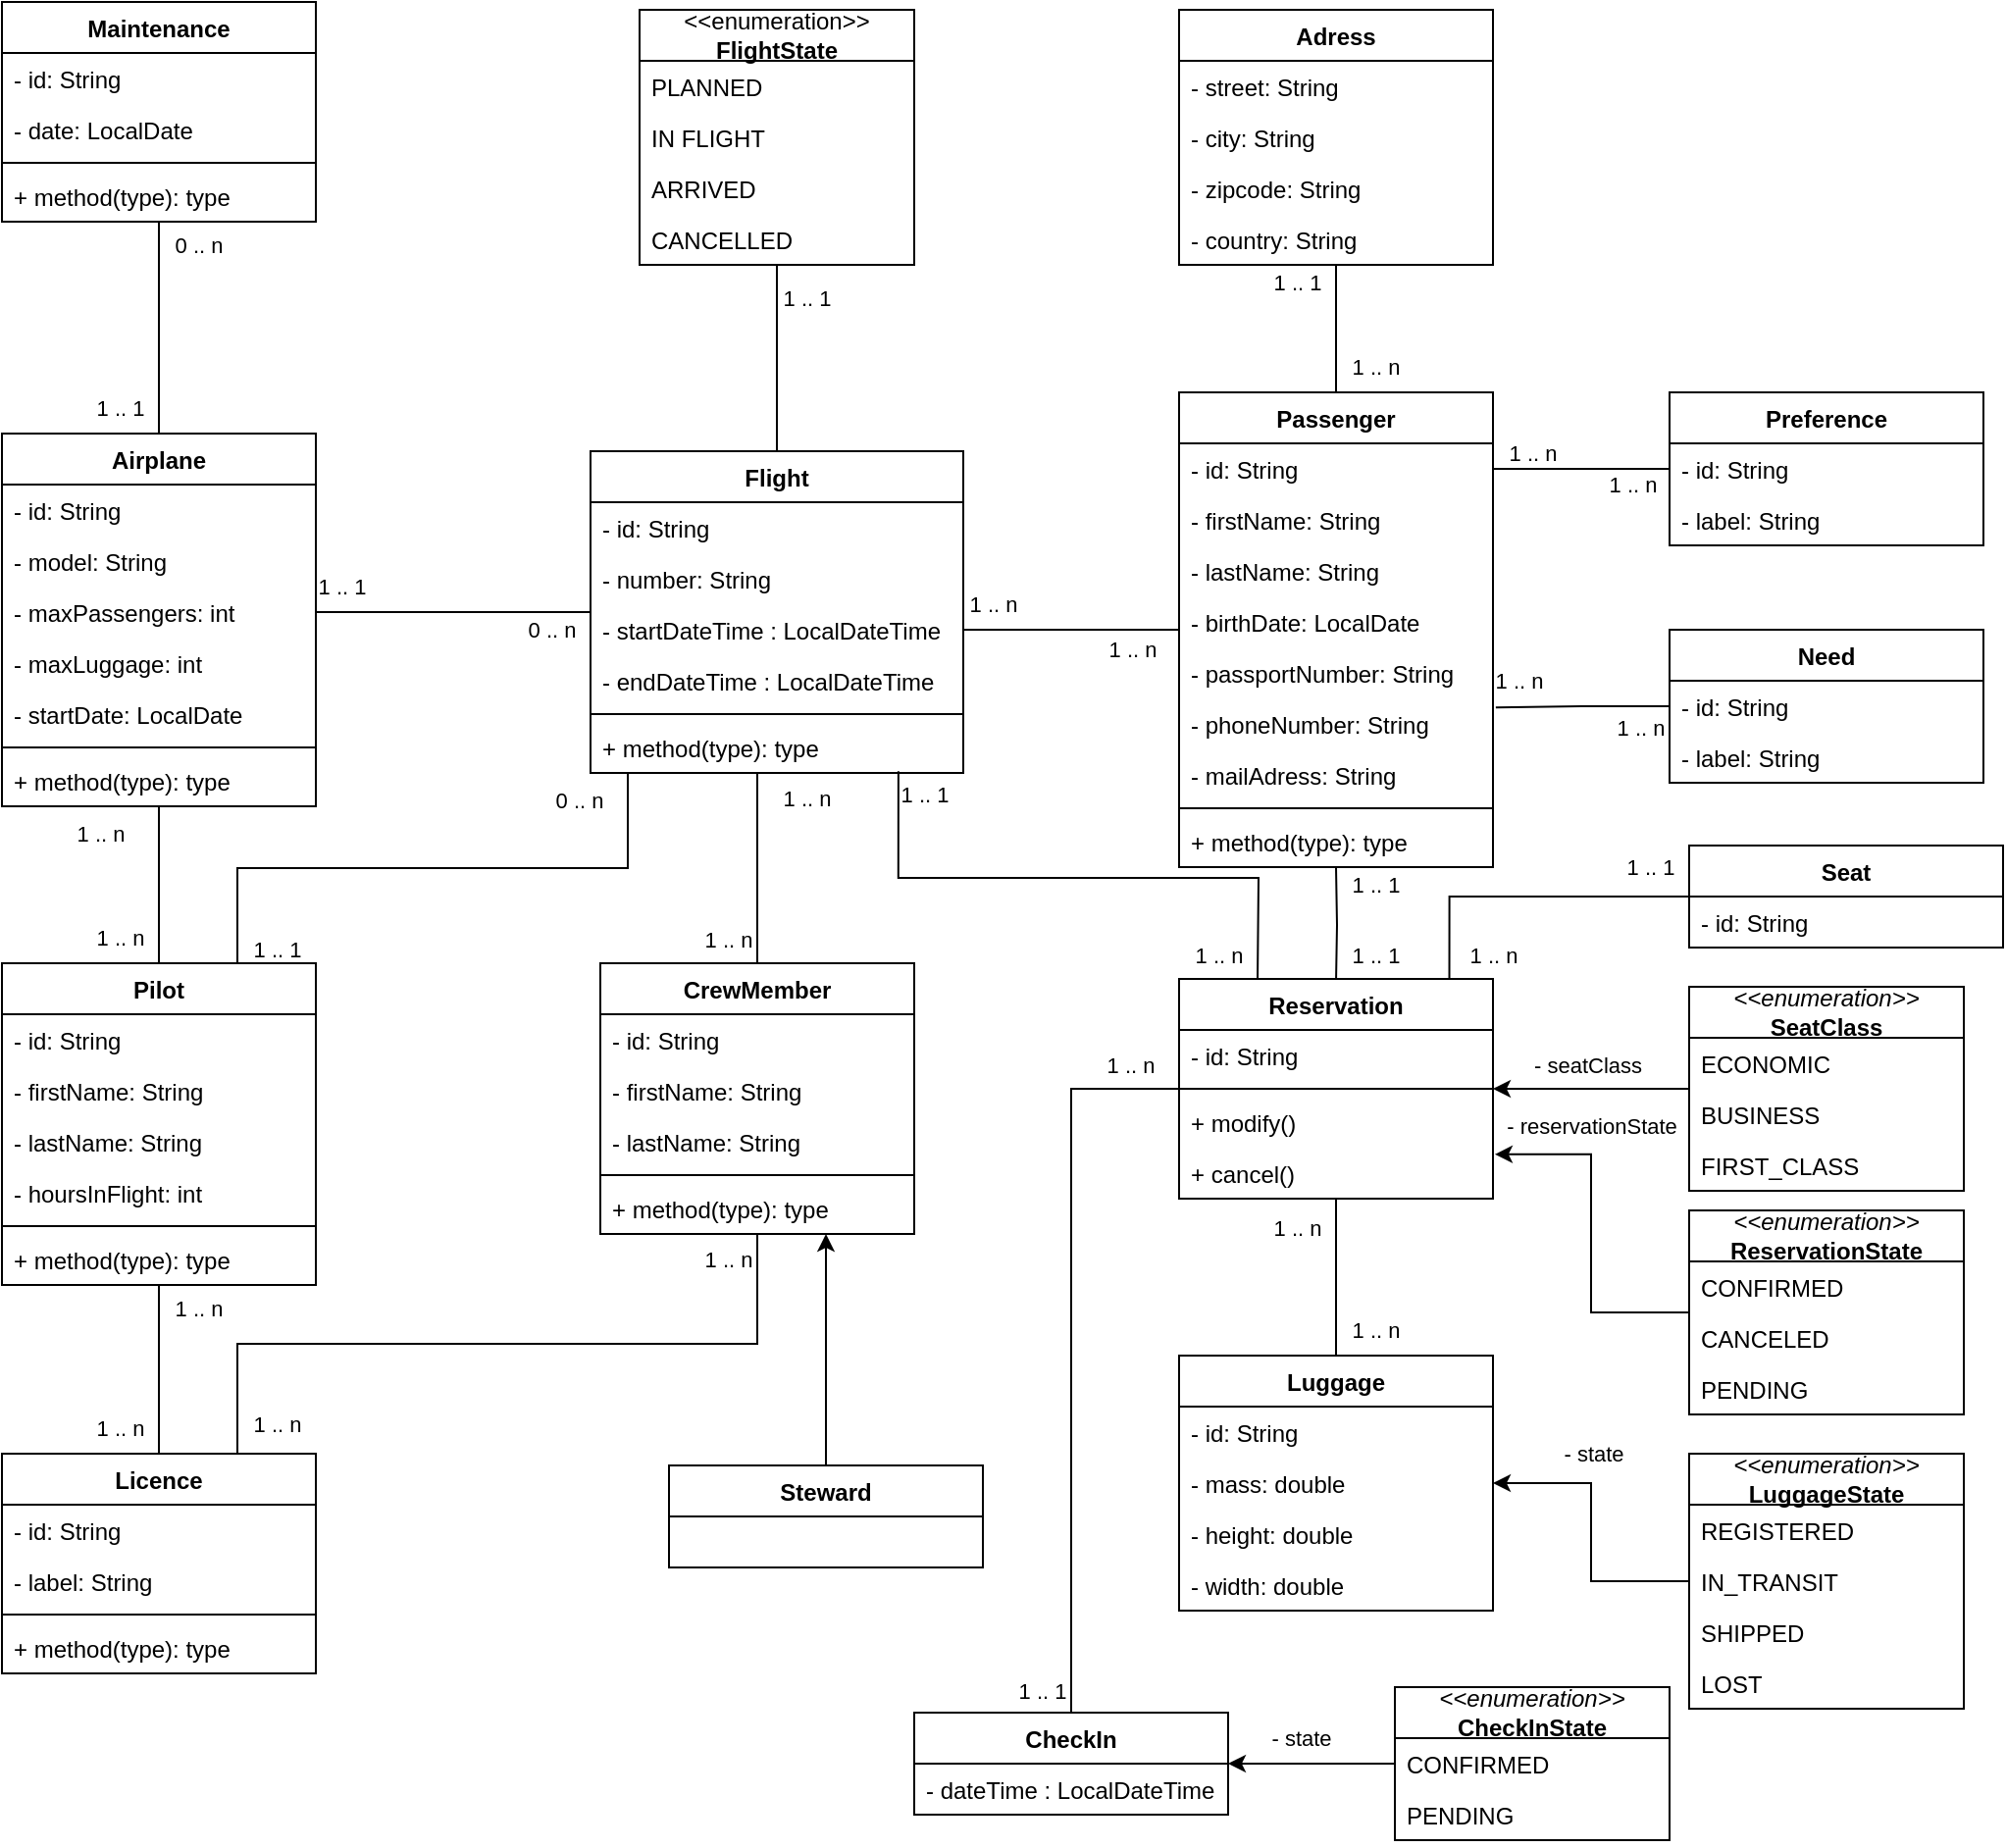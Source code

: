 <mxfile version="24.5.5" type="device">
  <diagram id="C5RBs43oDa-KdzZeNtuy" name="Page-1">
    <mxGraphModel dx="573" dy="611" grid="1" gridSize="10" guides="1" tooltips="1" connect="1" arrows="1" fold="1" page="1" pageScale="1" pageWidth="827" pageHeight="1169" background="#ffffff" math="0" shadow="0">
      <root>
        <mxCell id="WIyWlLk6GJQsqaUBKTNV-0" />
        <mxCell id="WIyWlLk6GJQsqaUBKTNV-1" parent="WIyWlLk6GJQsqaUBKTNV-0" />
        <mxCell id="3jjmwm-hUE1OfYCR15Z_-26" style="edgeStyle=orthogonalEdgeStyle;rounded=0;orthogonalLoop=1;jettySize=auto;html=1;exitX=0.5;exitY=0;exitDx=0;exitDy=0;endArrow=none;endFill=0;" edge="1" parent="WIyWlLk6GJQsqaUBKTNV-1" source="3jjmwm-hUE1OfYCR15Z_-4" target="3jjmwm-hUE1OfYCR15Z_-20">
          <mxGeometry relative="1" as="geometry" />
        </mxCell>
        <mxCell id="3jjmwm-hUE1OfYCR15Z_-27" value="0 .. n" style="edgeLabel;html=1;align=center;verticalAlign=middle;resizable=0;points=[];" vertex="1" connectable="0" parent="3jjmwm-hUE1OfYCR15Z_-26">
          <mxGeometry x="0.784" y="-2" relative="1" as="geometry">
            <mxPoint x="18" as="offset" />
          </mxGeometry>
        </mxCell>
        <mxCell id="3jjmwm-hUE1OfYCR15Z_-28" value="1 .. 1" style="edgeLabel;html=1;align=center;verticalAlign=middle;resizable=0;points=[];" vertex="1" connectable="0" parent="3jjmwm-hUE1OfYCR15Z_-26">
          <mxGeometry x="-0.761" y="1" relative="1" as="geometry">
            <mxPoint x="-19" as="offset" />
          </mxGeometry>
        </mxCell>
        <mxCell id="3jjmwm-hUE1OfYCR15Z_-4" value="Airplane" style="swimlane;fontStyle=1;align=center;verticalAlign=top;childLayout=stackLayout;horizontal=1;startSize=26;horizontalStack=0;resizeParent=1;resizeParentMax=0;resizeLast=0;collapsible=1;marginBottom=0;whiteSpace=wrap;html=1;" vertex="1" parent="WIyWlLk6GJQsqaUBKTNV-1">
          <mxGeometry x="20" y="250" width="160" height="190" as="geometry" />
        </mxCell>
        <mxCell id="3jjmwm-hUE1OfYCR15Z_-5" value="&lt;div&gt;- id: String&lt;/div&gt;" style="text;strokeColor=none;fillColor=none;align=left;verticalAlign=top;spacingLeft=4;spacingRight=4;overflow=hidden;rotatable=0;points=[[0,0.5],[1,0.5]];portConstraint=eastwest;whiteSpace=wrap;html=1;" vertex="1" parent="3jjmwm-hUE1OfYCR15Z_-4">
          <mxGeometry y="26" width="160" height="26" as="geometry" />
        </mxCell>
        <mxCell id="3jjmwm-hUE1OfYCR15Z_-8" value="- model: String" style="text;strokeColor=none;fillColor=none;align=left;verticalAlign=top;spacingLeft=4;spacingRight=4;overflow=hidden;rotatable=0;points=[[0,0.5],[1,0.5]];portConstraint=eastwest;whiteSpace=wrap;html=1;" vertex="1" parent="3jjmwm-hUE1OfYCR15Z_-4">
          <mxGeometry y="52" width="160" height="26" as="geometry" />
        </mxCell>
        <mxCell id="3jjmwm-hUE1OfYCR15Z_-9" value="- maxPassengers: int" style="text;strokeColor=none;fillColor=none;align=left;verticalAlign=top;spacingLeft=4;spacingRight=4;overflow=hidden;rotatable=0;points=[[0,0.5],[1,0.5]];portConstraint=eastwest;whiteSpace=wrap;html=1;" vertex="1" parent="3jjmwm-hUE1OfYCR15Z_-4">
          <mxGeometry y="78" width="160" height="26" as="geometry" />
        </mxCell>
        <mxCell id="3jjmwm-hUE1OfYCR15Z_-10" value="- maxLuggage: int" style="text;strokeColor=none;fillColor=none;align=left;verticalAlign=top;spacingLeft=4;spacingRight=4;overflow=hidden;rotatable=0;points=[[0,0.5],[1,0.5]];portConstraint=eastwest;whiteSpace=wrap;html=1;" vertex="1" parent="3jjmwm-hUE1OfYCR15Z_-4">
          <mxGeometry y="104" width="160" height="26" as="geometry" />
        </mxCell>
        <mxCell id="3jjmwm-hUE1OfYCR15Z_-11" value="- startDate: LocalDate" style="text;strokeColor=none;fillColor=none;align=left;verticalAlign=top;spacingLeft=4;spacingRight=4;overflow=hidden;rotatable=0;points=[[0,0.5],[1,0.5]];portConstraint=eastwest;whiteSpace=wrap;html=1;" vertex="1" parent="3jjmwm-hUE1OfYCR15Z_-4">
          <mxGeometry y="130" width="160" height="26" as="geometry" />
        </mxCell>
        <mxCell id="3jjmwm-hUE1OfYCR15Z_-6" value="" style="line;strokeWidth=1;fillColor=none;align=left;verticalAlign=middle;spacingTop=-1;spacingLeft=3;spacingRight=3;rotatable=0;labelPosition=right;points=[];portConstraint=eastwest;strokeColor=inherit;" vertex="1" parent="3jjmwm-hUE1OfYCR15Z_-4">
          <mxGeometry y="156" width="160" height="8" as="geometry" />
        </mxCell>
        <mxCell id="3jjmwm-hUE1OfYCR15Z_-7" value="+ method(type): type" style="text;strokeColor=none;fillColor=none;align=left;verticalAlign=top;spacingLeft=4;spacingRight=4;overflow=hidden;rotatable=0;points=[[0,0.5],[1,0.5]];portConstraint=eastwest;whiteSpace=wrap;html=1;" vertex="1" parent="3jjmwm-hUE1OfYCR15Z_-4">
          <mxGeometry y="164" width="160" height="26" as="geometry" />
        </mxCell>
        <mxCell id="3jjmwm-hUE1OfYCR15Z_-40" style="edgeStyle=orthogonalEdgeStyle;rounded=0;orthogonalLoop=1;jettySize=auto;html=1;exitX=0.5;exitY=0;exitDx=0;exitDy=0;endArrow=none;endFill=0;" edge="1" parent="WIyWlLk6GJQsqaUBKTNV-1" source="3jjmwm-hUE1OfYCR15Z_-12" target="3jjmwm-hUE1OfYCR15Z_-34">
          <mxGeometry relative="1" as="geometry" />
        </mxCell>
        <mxCell id="3jjmwm-hUE1OfYCR15Z_-41" value="1 .. 1" style="edgeLabel;html=1;align=center;verticalAlign=middle;resizable=0;points=[];" vertex="1" connectable="0" parent="3jjmwm-hUE1OfYCR15Z_-40">
          <mxGeometry x="0.632" y="1" relative="1" as="geometry">
            <mxPoint x="16" y="-1" as="offset" />
          </mxGeometry>
        </mxCell>
        <mxCell id="3jjmwm-hUE1OfYCR15Z_-12" value="Flight" style="swimlane;fontStyle=1;align=center;verticalAlign=top;childLayout=stackLayout;horizontal=1;startSize=26;horizontalStack=0;resizeParent=1;resizeParentMax=0;resizeLast=0;collapsible=1;marginBottom=0;whiteSpace=wrap;html=1;" vertex="1" parent="WIyWlLk6GJQsqaUBKTNV-1">
          <mxGeometry x="320" y="259" width="190" height="164" as="geometry" />
        </mxCell>
        <mxCell id="3jjmwm-hUE1OfYCR15Z_-13" value="- id: String" style="text;strokeColor=none;fillColor=none;align=left;verticalAlign=top;spacingLeft=4;spacingRight=4;overflow=hidden;rotatable=0;points=[[0,0.5],[1,0.5]];portConstraint=eastwest;whiteSpace=wrap;html=1;" vertex="1" parent="3jjmwm-hUE1OfYCR15Z_-12">
          <mxGeometry y="26" width="190" height="26" as="geometry" />
        </mxCell>
        <mxCell id="3jjmwm-hUE1OfYCR15Z_-18" value="- number: String" style="text;strokeColor=none;fillColor=none;align=left;verticalAlign=top;spacingLeft=4;spacingRight=4;overflow=hidden;rotatable=0;points=[[0,0.5],[1,0.5]];portConstraint=eastwest;whiteSpace=wrap;html=1;" vertex="1" parent="3jjmwm-hUE1OfYCR15Z_-12">
          <mxGeometry y="52" width="190" height="26" as="geometry" />
        </mxCell>
        <mxCell id="3jjmwm-hUE1OfYCR15Z_-19" value="- startDateTime : LocalDateTime" style="text;strokeColor=none;fillColor=none;align=left;verticalAlign=top;spacingLeft=4;spacingRight=4;overflow=hidden;rotatable=0;points=[[0,0.5],[1,0.5]];portConstraint=eastwest;whiteSpace=wrap;html=1;" vertex="1" parent="3jjmwm-hUE1OfYCR15Z_-12">
          <mxGeometry y="78" width="190" height="26" as="geometry" />
        </mxCell>
        <mxCell id="3jjmwm-hUE1OfYCR15Z_-17" value="- endDateTime : LocalDateTime" style="text;strokeColor=none;fillColor=none;align=left;verticalAlign=top;spacingLeft=4;spacingRight=4;overflow=hidden;rotatable=0;points=[[0,0.5],[1,0.5]];portConstraint=eastwest;whiteSpace=wrap;html=1;" vertex="1" parent="3jjmwm-hUE1OfYCR15Z_-12">
          <mxGeometry y="104" width="190" height="26" as="geometry" />
        </mxCell>
        <mxCell id="3jjmwm-hUE1OfYCR15Z_-14" value="" style="line;strokeWidth=1;fillColor=none;align=left;verticalAlign=middle;spacingTop=-1;spacingLeft=3;spacingRight=3;rotatable=0;labelPosition=right;points=[];portConstraint=eastwest;strokeColor=inherit;" vertex="1" parent="3jjmwm-hUE1OfYCR15Z_-12">
          <mxGeometry y="130" width="190" height="8" as="geometry" />
        </mxCell>
        <mxCell id="3jjmwm-hUE1OfYCR15Z_-15" value="+ method(type): type" style="text;strokeColor=none;fillColor=none;align=left;verticalAlign=top;spacingLeft=4;spacingRight=4;overflow=hidden;rotatable=0;points=[[0,0.5],[1,0.5]];portConstraint=eastwest;whiteSpace=wrap;html=1;" vertex="1" parent="3jjmwm-hUE1OfYCR15Z_-12">
          <mxGeometry y="138" width="190" height="26" as="geometry" />
        </mxCell>
        <mxCell id="3jjmwm-hUE1OfYCR15Z_-20" value="Maintenance" style="swimlane;fontStyle=1;align=center;verticalAlign=top;childLayout=stackLayout;horizontal=1;startSize=26;horizontalStack=0;resizeParent=1;resizeParentMax=0;resizeLast=0;collapsible=1;marginBottom=0;whiteSpace=wrap;html=1;" vertex="1" parent="WIyWlLk6GJQsqaUBKTNV-1">
          <mxGeometry x="20" y="30" width="160" height="112" as="geometry" />
        </mxCell>
        <mxCell id="3jjmwm-hUE1OfYCR15Z_-21" value="- id: String" style="text;strokeColor=none;fillColor=none;align=left;verticalAlign=top;spacingLeft=4;spacingRight=4;overflow=hidden;rotatable=0;points=[[0,0.5],[1,0.5]];portConstraint=eastwest;whiteSpace=wrap;html=1;" vertex="1" parent="3jjmwm-hUE1OfYCR15Z_-20">
          <mxGeometry y="26" width="160" height="26" as="geometry" />
        </mxCell>
        <mxCell id="3jjmwm-hUE1OfYCR15Z_-24" value="- date: LocalDate" style="text;strokeColor=none;fillColor=none;align=left;verticalAlign=top;spacingLeft=4;spacingRight=4;overflow=hidden;rotatable=0;points=[[0,0.5],[1,0.5]];portConstraint=eastwest;whiteSpace=wrap;html=1;" vertex="1" parent="3jjmwm-hUE1OfYCR15Z_-20">
          <mxGeometry y="52" width="160" height="26" as="geometry" />
        </mxCell>
        <mxCell id="3jjmwm-hUE1OfYCR15Z_-22" value="" style="line;strokeWidth=1;fillColor=none;align=left;verticalAlign=middle;spacingTop=-1;spacingLeft=3;spacingRight=3;rotatable=0;labelPosition=right;points=[];portConstraint=eastwest;strokeColor=inherit;" vertex="1" parent="3jjmwm-hUE1OfYCR15Z_-20">
          <mxGeometry y="78" width="160" height="8" as="geometry" />
        </mxCell>
        <mxCell id="3jjmwm-hUE1OfYCR15Z_-23" value="+ method(type): type" style="text;strokeColor=none;fillColor=none;align=left;verticalAlign=top;spacingLeft=4;spacingRight=4;overflow=hidden;rotatable=0;points=[[0,0.5],[1,0.5]];portConstraint=eastwest;whiteSpace=wrap;html=1;" vertex="1" parent="3jjmwm-hUE1OfYCR15Z_-20">
          <mxGeometry y="86" width="160" height="26" as="geometry" />
        </mxCell>
        <mxCell id="3jjmwm-hUE1OfYCR15Z_-31" style="edgeStyle=orthogonalEdgeStyle;rounded=0;orthogonalLoop=1;jettySize=auto;html=1;exitX=1;exitY=0.5;exitDx=0;exitDy=0;endArrow=none;endFill=0;" edge="1" parent="WIyWlLk6GJQsqaUBKTNV-1" source="3jjmwm-hUE1OfYCR15Z_-9" target="3jjmwm-hUE1OfYCR15Z_-12">
          <mxGeometry relative="1" as="geometry" />
        </mxCell>
        <mxCell id="3jjmwm-hUE1OfYCR15Z_-32" value="1 .. 1" style="edgeLabel;html=1;align=center;verticalAlign=middle;resizable=0;points=[];" vertex="1" connectable="0" parent="3jjmwm-hUE1OfYCR15Z_-31">
          <mxGeometry x="-0.819" y="1" relative="1" as="geometry">
            <mxPoint y="-12" as="offset" />
          </mxGeometry>
        </mxCell>
        <mxCell id="3jjmwm-hUE1OfYCR15Z_-33" value="0 .. n" style="edgeLabel;html=1;align=center;verticalAlign=middle;resizable=0;points=[];" vertex="1" connectable="0" parent="3jjmwm-hUE1OfYCR15Z_-31">
          <mxGeometry x="0.6" y="-2" relative="1" as="geometry">
            <mxPoint x="8" y="7" as="offset" />
          </mxGeometry>
        </mxCell>
        <mxCell id="3jjmwm-hUE1OfYCR15Z_-34" value="&lt;div&gt;&amp;lt;&amp;lt;enumeration&amp;gt;&amp;gt;&lt;/div&gt;&lt;div&gt;&lt;b&gt;FlightState&lt;/b&gt;&lt;br&gt;&lt;/div&gt;" style="swimlane;fontStyle=0;childLayout=stackLayout;horizontal=1;startSize=26;fillColor=none;horizontalStack=0;resizeParent=1;resizeParentMax=0;resizeLast=0;collapsible=1;marginBottom=0;whiteSpace=wrap;html=1;" vertex="1" parent="WIyWlLk6GJQsqaUBKTNV-1">
          <mxGeometry x="345" y="34" width="140" height="130" as="geometry" />
        </mxCell>
        <mxCell id="3jjmwm-hUE1OfYCR15Z_-35" value="PLANNED" style="text;strokeColor=none;fillColor=none;align=left;verticalAlign=top;spacingLeft=4;spacingRight=4;overflow=hidden;rotatable=0;points=[[0,0.5],[1,0.5]];portConstraint=eastwest;whiteSpace=wrap;html=1;" vertex="1" parent="3jjmwm-hUE1OfYCR15Z_-34">
          <mxGeometry y="26" width="140" height="26" as="geometry" />
        </mxCell>
        <mxCell id="3jjmwm-hUE1OfYCR15Z_-37" value="IN FLIGHT" style="text;strokeColor=none;fillColor=none;align=left;verticalAlign=top;spacingLeft=4;spacingRight=4;overflow=hidden;rotatable=0;points=[[0,0.5],[1,0.5]];portConstraint=eastwest;whiteSpace=wrap;html=1;" vertex="1" parent="3jjmwm-hUE1OfYCR15Z_-34">
          <mxGeometry y="52" width="140" height="26" as="geometry" />
        </mxCell>
        <mxCell id="3jjmwm-hUE1OfYCR15Z_-39" value="ARRIVED" style="text;strokeColor=none;fillColor=none;align=left;verticalAlign=top;spacingLeft=4;spacingRight=4;overflow=hidden;rotatable=0;points=[[0,0.5],[1,0.5]];portConstraint=eastwest;whiteSpace=wrap;html=1;" vertex="1" parent="3jjmwm-hUE1OfYCR15Z_-34">
          <mxGeometry y="78" width="140" height="26" as="geometry" />
        </mxCell>
        <mxCell id="3jjmwm-hUE1OfYCR15Z_-38" value="CANCELLED" style="text;strokeColor=none;fillColor=none;align=left;verticalAlign=top;spacingLeft=4;spacingRight=4;overflow=hidden;rotatable=0;points=[[0,0.5],[1,0.5]];portConstraint=eastwest;whiteSpace=wrap;html=1;" vertex="1" parent="3jjmwm-hUE1OfYCR15Z_-34">
          <mxGeometry y="104" width="140" height="26" as="geometry" />
        </mxCell>
        <mxCell id="3jjmwm-hUE1OfYCR15Z_-49" style="edgeStyle=orthogonalEdgeStyle;rounded=0;orthogonalLoop=1;jettySize=auto;html=1;exitX=0.5;exitY=0;exitDx=0;exitDy=0;endArrow=none;endFill=0;" edge="1" parent="WIyWlLk6GJQsqaUBKTNV-1" source="3jjmwm-hUE1OfYCR15Z_-42" target="3jjmwm-hUE1OfYCR15Z_-4">
          <mxGeometry relative="1" as="geometry" />
        </mxCell>
        <mxCell id="3jjmwm-hUE1OfYCR15Z_-50" value="1 .. n" style="edgeLabel;html=1;align=center;verticalAlign=middle;resizable=0;points=[];" vertex="1" connectable="0" parent="3jjmwm-hUE1OfYCR15Z_-49">
          <mxGeometry x="0.667" y="1" relative="1" as="geometry">
            <mxPoint x="-29" as="offset" />
          </mxGeometry>
        </mxCell>
        <mxCell id="3jjmwm-hUE1OfYCR15Z_-51" value="1 .. n" style="edgeLabel;html=1;align=center;verticalAlign=middle;resizable=0;points=[];" vertex="1" connectable="0" parent="3jjmwm-hUE1OfYCR15Z_-49">
          <mxGeometry x="-0.678" relative="1" as="geometry">
            <mxPoint x="-20" as="offset" />
          </mxGeometry>
        </mxCell>
        <mxCell id="3jjmwm-hUE1OfYCR15Z_-52" style="edgeStyle=orthogonalEdgeStyle;rounded=0;orthogonalLoop=1;jettySize=auto;html=1;exitX=0.75;exitY=0;exitDx=0;exitDy=0;endArrow=none;endFill=0;entryX=0.1;entryY=0.985;entryDx=0;entryDy=0;entryPerimeter=0;" edge="1" parent="WIyWlLk6GJQsqaUBKTNV-1" source="3jjmwm-hUE1OfYCR15Z_-42" target="3jjmwm-hUE1OfYCR15Z_-15">
          <mxGeometry relative="1" as="geometry" />
        </mxCell>
        <mxCell id="3jjmwm-hUE1OfYCR15Z_-53" value="0 .. n" style="edgeLabel;html=1;align=center;verticalAlign=middle;resizable=0;points=[];" vertex="1" connectable="0" parent="3jjmwm-hUE1OfYCR15Z_-52">
          <mxGeometry x="0.933" y="1" relative="1" as="geometry">
            <mxPoint x="-24" y="4" as="offset" />
          </mxGeometry>
        </mxCell>
        <mxCell id="3jjmwm-hUE1OfYCR15Z_-54" value="1 .. 1" style="edgeLabel;html=1;align=center;verticalAlign=middle;resizable=0;points=[];" vertex="1" connectable="0" parent="3jjmwm-hUE1OfYCR15Z_-52">
          <mxGeometry x="-0.927" y="-1" relative="1" as="geometry">
            <mxPoint x="19" y="4" as="offset" />
          </mxGeometry>
        </mxCell>
        <mxCell id="3jjmwm-hUE1OfYCR15Z_-42" value="Pilot" style="swimlane;fontStyle=1;align=center;verticalAlign=top;childLayout=stackLayout;horizontal=1;startSize=26;horizontalStack=0;resizeParent=1;resizeParentMax=0;resizeLast=0;collapsible=1;marginBottom=0;whiteSpace=wrap;html=1;" vertex="1" parent="WIyWlLk6GJQsqaUBKTNV-1">
          <mxGeometry x="20" y="520" width="160" height="164" as="geometry" />
        </mxCell>
        <mxCell id="3jjmwm-hUE1OfYCR15Z_-43" value="- id: String" style="text;strokeColor=none;fillColor=none;align=left;verticalAlign=top;spacingLeft=4;spacingRight=4;overflow=hidden;rotatable=0;points=[[0,0.5],[1,0.5]];portConstraint=eastwest;whiteSpace=wrap;html=1;" vertex="1" parent="3jjmwm-hUE1OfYCR15Z_-42">
          <mxGeometry y="26" width="160" height="26" as="geometry" />
        </mxCell>
        <mxCell id="3jjmwm-hUE1OfYCR15Z_-48" value="- firstName: String" style="text;strokeColor=none;fillColor=none;align=left;verticalAlign=top;spacingLeft=4;spacingRight=4;overflow=hidden;rotatable=0;points=[[0,0.5],[1,0.5]];portConstraint=eastwest;whiteSpace=wrap;html=1;" vertex="1" parent="3jjmwm-hUE1OfYCR15Z_-42">
          <mxGeometry y="52" width="160" height="26" as="geometry" />
        </mxCell>
        <mxCell id="3jjmwm-hUE1OfYCR15Z_-47" value="- lastName: String" style="text;strokeColor=none;fillColor=none;align=left;verticalAlign=top;spacingLeft=4;spacingRight=4;overflow=hidden;rotatable=0;points=[[0,0.5],[1,0.5]];portConstraint=eastwest;whiteSpace=wrap;html=1;" vertex="1" parent="3jjmwm-hUE1OfYCR15Z_-42">
          <mxGeometry y="78" width="160" height="26" as="geometry" />
        </mxCell>
        <mxCell id="3jjmwm-hUE1OfYCR15Z_-46" value="- hoursInFlight: int" style="text;strokeColor=none;fillColor=none;align=left;verticalAlign=top;spacingLeft=4;spacingRight=4;overflow=hidden;rotatable=0;points=[[0,0.5],[1,0.5]];portConstraint=eastwest;whiteSpace=wrap;html=1;" vertex="1" parent="3jjmwm-hUE1OfYCR15Z_-42">
          <mxGeometry y="104" width="160" height="26" as="geometry" />
        </mxCell>
        <mxCell id="3jjmwm-hUE1OfYCR15Z_-44" value="" style="line;strokeWidth=1;fillColor=none;align=left;verticalAlign=middle;spacingTop=-1;spacingLeft=3;spacingRight=3;rotatable=0;labelPosition=right;points=[];portConstraint=eastwest;strokeColor=inherit;" vertex="1" parent="3jjmwm-hUE1OfYCR15Z_-42">
          <mxGeometry y="130" width="160" height="8" as="geometry" />
        </mxCell>
        <mxCell id="3jjmwm-hUE1OfYCR15Z_-45" value="+ method(type): type" style="text;strokeColor=none;fillColor=none;align=left;verticalAlign=top;spacingLeft=4;spacingRight=4;overflow=hidden;rotatable=0;points=[[0,0.5],[1,0.5]];portConstraint=eastwest;whiteSpace=wrap;html=1;" vertex="1" parent="3jjmwm-hUE1OfYCR15Z_-42">
          <mxGeometry y="138" width="160" height="26" as="geometry" />
        </mxCell>
        <mxCell id="3jjmwm-hUE1OfYCR15Z_-74" style="edgeStyle=orthogonalEdgeStyle;rounded=0;orthogonalLoop=1;jettySize=auto;html=1;exitX=0.5;exitY=0;exitDx=0;exitDy=0;endArrow=none;endFill=0;" edge="1" parent="WIyWlLk6GJQsqaUBKTNV-1" source="3jjmwm-hUE1OfYCR15Z_-55" target="3jjmwm-hUE1OfYCR15Z_-12">
          <mxGeometry relative="1" as="geometry">
            <Array as="points">
              <mxPoint x="405" y="450" />
              <mxPoint x="405" y="450" />
            </Array>
          </mxGeometry>
        </mxCell>
        <mxCell id="3jjmwm-hUE1OfYCR15Z_-75" value="1 .. n" style="edgeLabel;html=1;align=center;verticalAlign=middle;resizable=0;points=[];" vertex="1" connectable="0" parent="3jjmwm-hUE1OfYCR15Z_-74">
          <mxGeometry x="0.738" relative="1" as="geometry">
            <mxPoint x="25" as="offset" />
          </mxGeometry>
        </mxCell>
        <mxCell id="3jjmwm-hUE1OfYCR15Z_-76" value="&lt;div&gt;1 .. n&lt;/div&gt;" style="edgeLabel;html=1;align=center;verticalAlign=middle;resizable=0;points=[];" vertex="1" connectable="0" parent="3jjmwm-hUE1OfYCR15Z_-74">
          <mxGeometry x="-0.746" y="2" relative="1" as="geometry">
            <mxPoint x="-13" as="offset" />
          </mxGeometry>
        </mxCell>
        <mxCell id="3jjmwm-hUE1OfYCR15Z_-55" value="CrewMember" style="swimlane;fontStyle=1;align=center;verticalAlign=top;childLayout=stackLayout;horizontal=1;startSize=26;horizontalStack=0;resizeParent=1;resizeParentMax=0;resizeLast=0;collapsible=1;marginBottom=0;whiteSpace=wrap;html=1;" vertex="1" parent="WIyWlLk6GJQsqaUBKTNV-1">
          <mxGeometry x="325" y="520" width="160" height="138" as="geometry" />
        </mxCell>
        <mxCell id="3jjmwm-hUE1OfYCR15Z_-56" value="- id: String" style="text;strokeColor=none;fillColor=none;align=left;verticalAlign=top;spacingLeft=4;spacingRight=4;overflow=hidden;rotatable=0;points=[[0,0.5],[1,0.5]];portConstraint=eastwest;whiteSpace=wrap;html=1;" vertex="1" parent="3jjmwm-hUE1OfYCR15Z_-55">
          <mxGeometry y="26" width="160" height="26" as="geometry" />
        </mxCell>
        <mxCell id="3jjmwm-hUE1OfYCR15Z_-61" value="- firstName: String" style="text;strokeColor=none;fillColor=none;align=left;verticalAlign=top;spacingLeft=4;spacingRight=4;overflow=hidden;rotatable=0;points=[[0,0.5],[1,0.5]];portConstraint=eastwest;whiteSpace=wrap;html=1;" vertex="1" parent="3jjmwm-hUE1OfYCR15Z_-55">
          <mxGeometry y="52" width="160" height="26" as="geometry" />
        </mxCell>
        <mxCell id="3jjmwm-hUE1OfYCR15Z_-60" value="- lastName: String" style="text;strokeColor=none;fillColor=none;align=left;verticalAlign=top;spacingLeft=4;spacingRight=4;overflow=hidden;rotatable=0;points=[[0,0.5],[1,0.5]];portConstraint=eastwest;whiteSpace=wrap;html=1;" vertex="1" parent="3jjmwm-hUE1OfYCR15Z_-55">
          <mxGeometry y="78" width="160" height="26" as="geometry" />
        </mxCell>
        <mxCell id="3jjmwm-hUE1OfYCR15Z_-57" value="" style="line;strokeWidth=1;fillColor=none;align=left;verticalAlign=middle;spacingTop=-1;spacingLeft=3;spacingRight=3;rotatable=0;labelPosition=right;points=[];portConstraint=eastwest;strokeColor=inherit;" vertex="1" parent="3jjmwm-hUE1OfYCR15Z_-55">
          <mxGeometry y="104" width="160" height="8" as="geometry" />
        </mxCell>
        <mxCell id="3jjmwm-hUE1OfYCR15Z_-58" value="+ method(type): type" style="text;strokeColor=none;fillColor=none;align=left;verticalAlign=top;spacingLeft=4;spacingRight=4;overflow=hidden;rotatable=0;points=[[0,0.5],[1,0.5]];portConstraint=eastwest;whiteSpace=wrap;html=1;" vertex="1" parent="3jjmwm-hUE1OfYCR15Z_-55">
          <mxGeometry y="112" width="160" height="26" as="geometry" />
        </mxCell>
        <mxCell id="3jjmwm-hUE1OfYCR15Z_-68" style="edgeStyle=orthogonalEdgeStyle;rounded=0;orthogonalLoop=1;jettySize=auto;html=1;exitX=0.5;exitY=0;exitDx=0;exitDy=0;endArrow=none;endFill=0;" edge="1" parent="WIyWlLk6GJQsqaUBKTNV-1" source="3jjmwm-hUE1OfYCR15Z_-62" target="3jjmwm-hUE1OfYCR15Z_-42">
          <mxGeometry relative="1" as="geometry" />
        </mxCell>
        <mxCell id="3jjmwm-hUE1OfYCR15Z_-69" value="1 .. n" style="edgeLabel;html=1;align=center;verticalAlign=middle;resizable=0;points=[];" vertex="1" connectable="0" parent="3jjmwm-hUE1OfYCR15Z_-68">
          <mxGeometry x="0.719" y="-1" relative="1" as="geometry">
            <mxPoint x="19" as="offset" />
          </mxGeometry>
        </mxCell>
        <mxCell id="3jjmwm-hUE1OfYCR15Z_-70" value="1 .. n" style="edgeLabel;html=1;align=center;verticalAlign=middle;resizable=0;points=[];" vertex="1" connectable="0" parent="3jjmwm-hUE1OfYCR15Z_-68">
          <mxGeometry x="-0.692" relative="1" as="geometry">
            <mxPoint x="-20" as="offset" />
          </mxGeometry>
        </mxCell>
        <mxCell id="3jjmwm-hUE1OfYCR15Z_-71" style="edgeStyle=orthogonalEdgeStyle;rounded=0;orthogonalLoop=1;jettySize=auto;html=1;exitX=0.75;exitY=0;exitDx=0;exitDy=0;endArrow=none;endFill=0;" edge="1" parent="WIyWlLk6GJQsqaUBKTNV-1" source="3jjmwm-hUE1OfYCR15Z_-62" target="3jjmwm-hUE1OfYCR15Z_-55">
          <mxGeometry relative="1" as="geometry" />
        </mxCell>
        <mxCell id="3jjmwm-hUE1OfYCR15Z_-72" value="1 .. n" style="edgeLabel;html=1;align=center;verticalAlign=middle;resizable=0;points=[];" vertex="1" connectable="0" parent="3jjmwm-hUE1OfYCR15Z_-71">
          <mxGeometry x="-0.919" relative="1" as="geometry">
            <mxPoint x="20" as="offset" />
          </mxGeometry>
        </mxCell>
        <mxCell id="3jjmwm-hUE1OfYCR15Z_-73" value="1 .. n" style="edgeLabel;html=1;align=center;verticalAlign=middle;resizable=0;points=[];" vertex="1" connectable="0" parent="3jjmwm-hUE1OfYCR15Z_-71">
          <mxGeometry x="0.933" y="-2" relative="1" as="geometry">
            <mxPoint x="-17" as="offset" />
          </mxGeometry>
        </mxCell>
        <mxCell id="3jjmwm-hUE1OfYCR15Z_-62" value="Licence" style="swimlane;fontStyle=1;align=center;verticalAlign=top;childLayout=stackLayout;horizontal=1;startSize=26;horizontalStack=0;resizeParent=1;resizeParentMax=0;resizeLast=0;collapsible=1;marginBottom=0;whiteSpace=wrap;html=1;" vertex="1" parent="WIyWlLk6GJQsqaUBKTNV-1">
          <mxGeometry x="20" y="770" width="160" height="112" as="geometry" />
        </mxCell>
        <mxCell id="3jjmwm-hUE1OfYCR15Z_-63" value="- id: String" style="text;strokeColor=none;fillColor=none;align=left;verticalAlign=top;spacingLeft=4;spacingRight=4;overflow=hidden;rotatable=0;points=[[0,0.5],[1,0.5]];portConstraint=eastwest;whiteSpace=wrap;html=1;" vertex="1" parent="3jjmwm-hUE1OfYCR15Z_-62">
          <mxGeometry y="26" width="160" height="26" as="geometry" />
        </mxCell>
        <mxCell id="3jjmwm-hUE1OfYCR15Z_-66" value="- label: String" style="text;strokeColor=none;fillColor=none;align=left;verticalAlign=top;spacingLeft=4;spacingRight=4;overflow=hidden;rotatable=0;points=[[0,0.5],[1,0.5]];portConstraint=eastwest;whiteSpace=wrap;html=1;" vertex="1" parent="3jjmwm-hUE1OfYCR15Z_-62">
          <mxGeometry y="52" width="160" height="26" as="geometry" />
        </mxCell>
        <mxCell id="3jjmwm-hUE1OfYCR15Z_-64" value="" style="line;strokeWidth=1;fillColor=none;align=left;verticalAlign=middle;spacingTop=-1;spacingLeft=3;spacingRight=3;rotatable=0;labelPosition=right;points=[];portConstraint=eastwest;strokeColor=inherit;" vertex="1" parent="3jjmwm-hUE1OfYCR15Z_-62">
          <mxGeometry y="78" width="160" height="8" as="geometry" />
        </mxCell>
        <mxCell id="3jjmwm-hUE1OfYCR15Z_-65" value="+ method(type): type" style="text;strokeColor=none;fillColor=none;align=left;verticalAlign=top;spacingLeft=4;spacingRight=4;overflow=hidden;rotatable=0;points=[[0,0.5],[1,0.5]];portConstraint=eastwest;whiteSpace=wrap;html=1;" vertex="1" parent="3jjmwm-hUE1OfYCR15Z_-62">
          <mxGeometry y="86" width="160" height="26" as="geometry" />
        </mxCell>
        <mxCell id="3jjmwm-hUE1OfYCR15Z_-81" style="edgeStyle=orthogonalEdgeStyle;rounded=0;orthogonalLoop=1;jettySize=auto;html=1;exitX=0;exitY=0.5;exitDx=0;exitDy=0;" edge="1" parent="WIyWlLk6GJQsqaUBKTNV-1" source="3jjmwm-hUE1OfYCR15Z_-77" target="3jjmwm-hUE1OfYCR15Z_-55">
          <mxGeometry relative="1" as="geometry">
            <Array as="points">
              <mxPoint x="440" y="776" />
            </Array>
          </mxGeometry>
        </mxCell>
        <mxCell id="3jjmwm-hUE1OfYCR15Z_-77" value="Steward" style="swimlane;fontStyle=1;align=center;verticalAlign=top;childLayout=stackLayout;horizontal=1;startSize=26;horizontalStack=0;resizeParent=1;resizeParentMax=0;resizeLast=0;collapsible=1;marginBottom=0;whiteSpace=wrap;html=1;" vertex="1" parent="WIyWlLk6GJQsqaUBKTNV-1">
          <mxGeometry x="360" y="776" width="160" height="52" as="geometry" />
        </mxCell>
        <mxCell id="3jjmwm-hUE1OfYCR15Z_-78" value="&amp;nbsp;" style="text;strokeColor=none;fillColor=none;align=left;verticalAlign=top;spacingLeft=4;spacingRight=4;overflow=hidden;rotatable=0;points=[[0,0.5],[1,0.5]];portConstraint=eastwest;whiteSpace=wrap;html=1;" vertex="1" parent="3jjmwm-hUE1OfYCR15Z_-77">
          <mxGeometry y="26" width="160" height="26" as="geometry" />
        </mxCell>
        <mxCell id="3jjmwm-hUE1OfYCR15Z_-82" value="Passenger" style="swimlane;fontStyle=1;align=center;verticalAlign=top;childLayout=stackLayout;horizontal=1;startSize=26;horizontalStack=0;resizeParent=1;resizeParentMax=0;resizeLast=0;collapsible=1;marginBottom=0;whiteSpace=wrap;html=1;" vertex="1" parent="WIyWlLk6GJQsqaUBKTNV-1">
          <mxGeometry x="620" y="229" width="160" height="242" as="geometry" />
        </mxCell>
        <mxCell id="3jjmwm-hUE1OfYCR15Z_-83" value="- id: String" style="text;strokeColor=none;fillColor=none;align=left;verticalAlign=top;spacingLeft=4;spacingRight=4;overflow=hidden;rotatable=0;points=[[0,0.5],[1,0.5]];portConstraint=eastwest;whiteSpace=wrap;html=1;" vertex="1" parent="3jjmwm-hUE1OfYCR15Z_-82">
          <mxGeometry y="26" width="160" height="26" as="geometry" />
        </mxCell>
        <mxCell id="3jjmwm-hUE1OfYCR15Z_-91" value="- firstName: String" style="text;strokeColor=none;fillColor=none;align=left;verticalAlign=top;spacingLeft=4;spacingRight=4;overflow=hidden;rotatable=0;points=[[0,0.5],[1,0.5]];portConstraint=eastwest;whiteSpace=wrap;html=1;" vertex="1" parent="3jjmwm-hUE1OfYCR15Z_-82">
          <mxGeometry y="52" width="160" height="26" as="geometry" />
        </mxCell>
        <mxCell id="3jjmwm-hUE1OfYCR15Z_-90" value="- lastName: String" style="text;strokeColor=none;fillColor=none;align=left;verticalAlign=top;spacingLeft=4;spacingRight=4;overflow=hidden;rotatable=0;points=[[0,0.5],[1,0.5]];portConstraint=eastwest;whiteSpace=wrap;html=1;" vertex="1" parent="3jjmwm-hUE1OfYCR15Z_-82">
          <mxGeometry y="78" width="160" height="26" as="geometry" />
        </mxCell>
        <mxCell id="3jjmwm-hUE1OfYCR15Z_-89" value="- birthDate: LocalDate" style="text;strokeColor=none;fillColor=none;align=left;verticalAlign=top;spacingLeft=4;spacingRight=4;overflow=hidden;rotatable=0;points=[[0,0.5],[1,0.5]];portConstraint=eastwest;whiteSpace=wrap;html=1;" vertex="1" parent="3jjmwm-hUE1OfYCR15Z_-82">
          <mxGeometry y="104" width="160" height="26" as="geometry" />
        </mxCell>
        <mxCell id="3jjmwm-hUE1OfYCR15Z_-88" value="- passportNumber: String" style="text;strokeColor=none;fillColor=none;align=left;verticalAlign=top;spacingLeft=4;spacingRight=4;overflow=hidden;rotatable=0;points=[[0,0.5],[1,0.5]];portConstraint=eastwest;whiteSpace=wrap;html=1;" vertex="1" parent="3jjmwm-hUE1OfYCR15Z_-82">
          <mxGeometry y="130" width="160" height="26" as="geometry" />
        </mxCell>
        <mxCell id="3jjmwm-hUE1OfYCR15Z_-87" value="- phoneNumber: String" style="text;strokeColor=none;fillColor=none;align=left;verticalAlign=top;spacingLeft=4;spacingRight=4;overflow=hidden;rotatable=0;points=[[0,0.5],[1,0.5]];portConstraint=eastwest;whiteSpace=wrap;html=1;" vertex="1" parent="3jjmwm-hUE1OfYCR15Z_-82">
          <mxGeometry y="156" width="160" height="26" as="geometry" />
        </mxCell>
        <mxCell id="3jjmwm-hUE1OfYCR15Z_-86" value="- mailAdress: String" style="text;strokeColor=none;fillColor=none;align=left;verticalAlign=top;spacingLeft=4;spacingRight=4;overflow=hidden;rotatable=0;points=[[0,0.5],[1,0.5]];portConstraint=eastwest;whiteSpace=wrap;html=1;" vertex="1" parent="3jjmwm-hUE1OfYCR15Z_-82">
          <mxGeometry y="182" width="160" height="26" as="geometry" />
        </mxCell>
        <mxCell id="3jjmwm-hUE1OfYCR15Z_-84" value="" style="line;strokeWidth=1;fillColor=none;align=left;verticalAlign=middle;spacingTop=-1;spacingLeft=3;spacingRight=3;rotatable=0;labelPosition=right;points=[];portConstraint=eastwest;strokeColor=inherit;" vertex="1" parent="3jjmwm-hUE1OfYCR15Z_-82">
          <mxGeometry y="208" width="160" height="8" as="geometry" />
        </mxCell>
        <mxCell id="3jjmwm-hUE1OfYCR15Z_-85" value="+ method(type): type" style="text;strokeColor=none;fillColor=none;align=left;verticalAlign=top;spacingLeft=4;spacingRight=4;overflow=hidden;rotatable=0;points=[[0,0.5],[1,0.5]];portConstraint=eastwest;whiteSpace=wrap;html=1;" vertex="1" parent="3jjmwm-hUE1OfYCR15Z_-82">
          <mxGeometry y="216" width="160" height="26" as="geometry" />
        </mxCell>
        <mxCell id="3jjmwm-hUE1OfYCR15Z_-99" style="edgeStyle=orthogonalEdgeStyle;rounded=0;orthogonalLoop=1;jettySize=auto;html=1;exitX=0.5;exitY=1;exitDx=0;exitDy=0;endArrow=none;endFill=0;" edge="1" parent="WIyWlLk6GJQsqaUBKTNV-1" source="3jjmwm-hUE1OfYCR15Z_-92" target="3jjmwm-hUE1OfYCR15Z_-82">
          <mxGeometry relative="1" as="geometry" />
        </mxCell>
        <mxCell id="3jjmwm-hUE1OfYCR15Z_-100" value="1 .. 1" style="edgeLabel;html=1;align=center;verticalAlign=middle;resizable=0;points=[];" vertex="1" connectable="0" parent="3jjmwm-hUE1OfYCR15Z_-99">
          <mxGeometry x="-0.738" relative="1" as="geometry">
            <mxPoint x="-20" as="offset" />
          </mxGeometry>
        </mxCell>
        <mxCell id="3jjmwm-hUE1OfYCR15Z_-101" value="1 .. n" style="edgeLabel;html=1;align=center;verticalAlign=middle;resizable=0;points=[];" vertex="1" connectable="0" parent="3jjmwm-hUE1OfYCR15Z_-99">
          <mxGeometry x="0.595" y="-1" relative="1" as="geometry">
            <mxPoint x="21" as="offset" />
          </mxGeometry>
        </mxCell>
        <mxCell id="3jjmwm-hUE1OfYCR15Z_-92" value="Adress" style="swimlane;fontStyle=1;align=center;verticalAlign=top;childLayout=stackLayout;horizontal=1;startSize=26;horizontalStack=0;resizeParent=1;resizeParentMax=0;resizeLast=0;collapsible=1;marginBottom=0;whiteSpace=wrap;html=1;" vertex="1" parent="WIyWlLk6GJQsqaUBKTNV-1">
          <mxGeometry x="620" y="34" width="160" height="130" as="geometry" />
        </mxCell>
        <mxCell id="3jjmwm-hUE1OfYCR15Z_-93" value="- street: String" style="text;strokeColor=none;fillColor=none;align=left;verticalAlign=top;spacingLeft=4;spacingRight=4;overflow=hidden;rotatable=0;points=[[0,0.5],[1,0.5]];portConstraint=eastwest;whiteSpace=wrap;html=1;" vertex="1" parent="3jjmwm-hUE1OfYCR15Z_-92">
          <mxGeometry y="26" width="160" height="26" as="geometry" />
        </mxCell>
        <mxCell id="3jjmwm-hUE1OfYCR15Z_-98" value="- city: String" style="text;strokeColor=none;fillColor=none;align=left;verticalAlign=top;spacingLeft=4;spacingRight=4;overflow=hidden;rotatable=0;points=[[0,0.5],[1,0.5]];portConstraint=eastwest;whiteSpace=wrap;html=1;" vertex="1" parent="3jjmwm-hUE1OfYCR15Z_-92">
          <mxGeometry y="52" width="160" height="26" as="geometry" />
        </mxCell>
        <mxCell id="3jjmwm-hUE1OfYCR15Z_-97" value="- zipcode: String" style="text;strokeColor=none;fillColor=none;align=left;verticalAlign=top;spacingLeft=4;spacingRight=4;overflow=hidden;rotatable=0;points=[[0,0.5],[1,0.5]];portConstraint=eastwest;whiteSpace=wrap;html=1;" vertex="1" parent="3jjmwm-hUE1OfYCR15Z_-92">
          <mxGeometry y="78" width="160" height="26" as="geometry" />
        </mxCell>
        <mxCell id="3jjmwm-hUE1OfYCR15Z_-96" value="- country: String" style="text;strokeColor=none;fillColor=none;align=left;verticalAlign=top;spacingLeft=4;spacingRight=4;overflow=hidden;rotatable=0;points=[[0,0.5],[1,0.5]];portConstraint=eastwest;whiteSpace=wrap;html=1;" vertex="1" parent="3jjmwm-hUE1OfYCR15Z_-92">
          <mxGeometry y="104" width="160" height="26" as="geometry" />
        </mxCell>
        <mxCell id="3jjmwm-hUE1OfYCR15Z_-102" style="edgeStyle=orthogonalEdgeStyle;rounded=0;orthogonalLoop=1;jettySize=auto;html=1;exitX=1;exitY=0.5;exitDx=0;exitDy=0;endArrow=none;endFill=0;" edge="1" parent="WIyWlLk6GJQsqaUBKTNV-1" source="3jjmwm-hUE1OfYCR15Z_-19" target="3jjmwm-hUE1OfYCR15Z_-82">
          <mxGeometry relative="1" as="geometry" />
        </mxCell>
        <mxCell id="3jjmwm-hUE1OfYCR15Z_-103" value="1 .. n" style="edgeLabel;html=1;align=center;verticalAlign=middle;resizable=0;points=[];" vertex="1" connectable="0" parent="3jjmwm-hUE1OfYCR15Z_-102">
          <mxGeometry x="-0.73" y="-1" relative="1" as="geometry">
            <mxPoint y="-14" as="offset" />
          </mxGeometry>
        </mxCell>
        <mxCell id="3jjmwm-hUE1OfYCR15Z_-104" value="1 .. n" style="edgeLabel;html=1;align=center;verticalAlign=middle;resizable=0;points=[];" vertex="1" connectable="0" parent="3jjmwm-hUE1OfYCR15Z_-102">
          <mxGeometry x="0.558" relative="1" as="geometry">
            <mxPoint y="10" as="offset" />
          </mxGeometry>
        </mxCell>
        <mxCell id="3jjmwm-hUE1OfYCR15Z_-105" value="Preference" style="swimlane;fontStyle=1;align=center;verticalAlign=top;childLayout=stackLayout;horizontal=1;startSize=26;horizontalStack=0;resizeParent=1;resizeParentMax=0;resizeLast=0;collapsible=1;marginBottom=0;whiteSpace=wrap;html=1;" vertex="1" parent="WIyWlLk6GJQsqaUBKTNV-1">
          <mxGeometry x="870" y="229" width="160" height="78" as="geometry" />
        </mxCell>
        <mxCell id="3jjmwm-hUE1OfYCR15Z_-106" value="- id: String" style="text;strokeColor=none;fillColor=none;align=left;verticalAlign=top;spacingLeft=4;spacingRight=4;overflow=hidden;rotatable=0;points=[[0,0.5],[1,0.5]];portConstraint=eastwest;whiteSpace=wrap;html=1;" vertex="1" parent="3jjmwm-hUE1OfYCR15Z_-105">
          <mxGeometry y="26" width="160" height="26" as="geometry" />
        </mxCell>
        <mxCell id="3jjmwm-hUE1OfYCR15Z_-109" value="- label: String" style="text;strokeColor=none;fillColor=none;align=left;verticalAlign=top;spacingLeft=4;spacingRight=4;overflow=hidden;rotatable=0;points=[[0,0.5],[1,0.5]];portConstraint=eastwest;whiteSpace=wrap;html=1;" vertex="1" parent="3jjmwm-hUE1OfYCR15Z_-105">
          <mxGeometry y="52" width="160" height="26" as="geometry" />
        </mxCell>
        <mxCell id="3jjmwm-hUE1OfYCR15Z_-110" value="Need" style="swimlane;fontStyle=1;align=center;verticalAlign=top;childLayout=stackLayout;horizontal=1;startSize=26;horizontalStack=0;resizeParent=1;resizeParentMax=0;resizeLast=0;collapsible=1;marginBottom=0;whiteSpace=wrap;html=1;" vertex="1" parent="WIyWlLk6GJQsqaUBKTNV-1">
          <mxGeometry x="870" y="350" width="160" height="78" as="geometry" />
        </mxCell>
        <mxCell id="3jjmwm-hUE1OfYCR15Z_-111" value="- id: String" style="text;strokeColor=none;fillColor=none;align=left;verticalAlign=top;spacingLeft=4;spacingRight=4;overflow=hidden;rotatable=0;points=[[0,0.5],[1,0.5]];portConstraint=eastwest;whiteSpace=wrap;html=1;" vertex="1" parent="3jjmwm-hUE1OfYCR15Z_-110">
          <mxGeometry y="26" width="160" height="26" as="geometry" />
        </mxCell>
        <mxCell id="3jjmwm-hUE1OfYCR15Z_-112" value="- label: String" style="text;strokeColor=none;fillColor=none;align=left;verticalAlign=top;spacingLeft=4;spacingRight=4;overflow=hidden;rotatable=0;points=[[0,0.5],[1,0.5]];portConstraint=eastwest;whiteSpace=wrap;html=1;" vertex="1" parent="3jjmwm-hUE1OfYCR15Z_-110">
          <mxGeometry y="52" width="160" height="26" as="geometry" />
        </mxCell>
        <mxCell id="3jjmwm-hUE1OfYCR15Z_-115" style="edgeStyle=orthogonalEdgeStyle;rounded=0;orthogonalLoop=1;jettySize=auto;html=1;exitX=0;exitY=0.5;exitDx=0;exitDy=0;entryX=1;entryY=0.5;entryDx=0;entryDy=0;endArrow=none;endFill=0;" edge="1" parent="WIyWlLk6GJQsqaUBKTNV-1" source="3jjmwm-hUE1OfYCR15Z_-106" target="3jjmwm-hUE1OfYCR15Z_-83">
          <mxGeometry relative="1" as="geometry" />
        </mxCell>
        <mxCell id="3jjmwm-hUE1OfYCR15Z_-116" value="1 .. n" style="edgeLabel;html=1;align=center;verticalAlign=middle;resizable=0;points=[];" vertex="1" connectable="0" parent="3jjmwm-hUE1OfYCR15Z_-115">
          <mxGeometry x="-0.581" y="-1" relative="1" as="geometry">
            <mxPoint y="9" as="offset" />
          </mxGeometry>
        </mxCell>
        <mxCell id="3jjmwm-hUE1OfYCR15Z_-117" value="&lt;div&gt;1 .. n&lt;/div&gt;" style="edgeLabel;html=1;align=center;verticalAlign=middle;resizable=0;points=[];" vertex="1" connectable="0" parent="3jjmwm-hUE1OfYCR15Z_-115">
          <mxGeometry x="0.778" y="-1" relative="1" as="geometry">
            <mxPoint x="10" y="-7" as="offset" />
          </mxGeometry>
        </mxCell>
        <mxCell id="3jjmwm-hUE1OfYCR15Z_-118" style="edgeStyle=orthogonalEdgeStyle;rounded=0;orthogonalLoop=1;jettySize=auto;html=1;exitX=0;exitY=0.5;exitDx=0;exitDy=0;entryX=1.009;entryY=0.176;entryDx=0;entryDy=0;entryPerimeter=0;endArrow=none;endFill=0;" edge="1" parent="WIyWlLk6GJQsqaUBKTNV-1" source="3jjmwm-hUE1OfYCR15Z_-111" target="3jjmwm-hUE1OfYCR15Z_-87">
          <mxGeometry relative="1" as="geometry" />
        </mxCell>
        <mxCell id="3jjmwm-hUE1OfYCR15Z_-119" value="1 .. n" style="edgeLabel;html=1;align=center;verticalAlign=middle;resizable=0;points=[];" vertex="1" connectable="0" parent="3jjmwm-hUE1OfYCR15Z_-118">
          <mxGeometry x="0.744" y="-1" relative="1" as="geometry">
            <mxPoint y="-13" as="offset" />
          </mxGeometry>
        </mxCell>
        <mxCell id="3jjmwm-hUE1OfYCR15Z_-120" value="&lt;div&gt;1 .. n&lt;/div&gt;" style="edgeLabel;html=1;align=center;verticalAlign=middle;resizable=0;points=[];" vertex="1" connectable="0" parent="3jjmwm-hUE1OfYCR15Z_-118">
          <mxGeometry x="-0.654" y="-1" relative="1" as="geometry">
            <mxPoint y="12" as="offset" />
          </mxGeometry>
        </mxCell>
        <mxCell id="3jjmwm-hUE1OfYCR15Z_-126" style="edgeStyle=orthogonalEdgeStyle;rounded=0;orthogonalLoop=1;jettySize=auto;html=1;endArrow=none;endFill=0;" edge="1" parent="WIyWlLk6GJQsqaUBKTNV-1" target="3jjmwm-hUE1OfYCR15Z_-82">
          <mxGeometry relative="1" as="geometry">
            <mxPoint x="700" y="530" as="sourcePoint" />
          </mxGeometry>
        </mxCell>
        <mxCell id="3jjmwm-hUE1OfYCR15Z_-130" value="1 .. 1" style="edgeLabel;html=1;align=center;verticalAlign=middle;resizable=0;points=[];" vertex="1" connectable="0" parent="3jjmwm-hUE1OfYCR15Z_-126">
          <mxGeometry x="0.719" y="1" relative="1" as="geometry">
            <mxPoint x="21" as="offset" />
          </mxGeometry>
        </mxCell>
        <mxCell id="3jjmwm-hUE1OfYCR15Z_-131" value="1 .. 1" style="edgeLabel;html=1;align=center;verticalAlign=middle;resizable=0;points=[];" vertex="1" connectable="0" parent="3jjmwm-hUE1OfYCR15Z_-126">
          <mxGeometry x="-0.533" relative="1" as="geometry">
            <mxPoint x="20" as="offset" />
          </mxGeometry>
        </mxCell>
        <mxCell id="3jjmwm-hUE1OfYCR15Z_-127" style="edgeStyle=orthogonalEdgeStyle;rounded=0;orthogonalLoop=1;jettySize=auto;html=1;entryX=0.826;entryY=0.967;entryDx=0;entryDy=0;entryPerimeter=0;startArrow=none;startFill=0;endArrow=none;endFill=0;" edge="1" parent="WIyWlLk6GJQsqaUBKTNV-1" target="3jjmwm-hUE1OfYCR15Z_-15">
          <mxGeometry relative="1" as="geometry">
            <mxPoint x="660" y="530" as="sourcePoint" />
          </mxGeometry>
        </mxCell>
        <mxCell id="3jjmwm-hUE1OfYCR15Z_-128" value="1 .. n" style="edgeLabel;html=1;align=center;verticalAlign=middle;resizable=0;points=[];" vertex="1" connectable="0" parent="3jjmwm-hUE1OfYCR15Z_-127">
          <mxGeometry x="-0.904" y="2" relative="1" as="geometry">
            <mxPoint x="-18" as="offset" />
          </mxGeometry>
        </mxCell>
        <mxCell id="3jjmwm-hUE1OfYCR15Z_-129" value="1 .. 1" style="edgeLabel;html=1;align=center;verticalAlign=middle;resizable=0;points=[];" vertex="1" connectable="0" parent="3jjmwm-hUE1OfYCR15Z_-127">
          <mxGeometry x="0.922" relative="1" as="geometry">
            <mxPoint x="13" as="offset" />
          </mxGeometry>
        </mxCell>
        <mxCell id="3jjmwm-hUE1OfYCR15Z_-132" value="Seat" style="swimlane;fontStyle=1;align=center;verticalAlign=top;childLayout=stackLayout;horizontal=1;startSize=26;horizontalStack=0;resizeParent=1;resizeParentMax=0;resizeLast=0;collapsible=1;marginBottom=0;whiteSpace=wrap;html=1;" vertex="1" parent="WIyWlLk6GJQsqaUBKTNV-1">
          <mxGeometry x="880" y="460" width="160" height="52" as="geometry" />
        </mxCell>
        <mxCell id="3jjmwm-hUE1OfYCR15Z_-133" value="- id: String" style="text;strokeColor=none;fillColor=none;align=left;verticalAlign=top;spacingLeft=4;spacingRight=4;overflow=hidden;rotatable=0;points=[[0,0.5],[1,0.5]];portConstraint=eastwest;whiteSpace=wrap;html=1;" vertex="1" parent="3jjmwm-hUE1OfYCR15Z_-132">
          <mxGeometry y="26" width="160" height="26" as="geometry" />
        </mxCell>
        <mxCell id="3jjmwm-hUE1OfYCR15Z_-143" value="Reservation" style="swimlane;fontStyle=1;align=center;verticalAlign=top;childLayout=stackLayout;horizontal=1;startSize=26;horizontalStack=0;resizeParent=1;resizeParentMax=0;resizeLast=0;collapsible=1;marginBottom=0;whiteSpace=wrap;html=1;" vertex="1" parent="WIyWlLk6GJQsqaUBKTNV-1">
          <mxGeometry x="620" y="528" width="160" height="112" as="geometry" />
        </mxCell>
        <mxCell id="3jjmwm-hUE1OfYCR15Z_-144" value="- id: String" style="text;strokeColor=none;fillColor=none;align=left;verticalAlign=top;spacingLeft=4;spacingRight=4;overflow=hidden;rotatable=0;points=[[0,0.5],[1,0.5]];portConstraint=eastwest;whiteSpace=wrap;html=1;" vertex="1" parent="3jjmwm-hUE1OfYCR15Z_-143">
          <mxGeometry y="26" width="160" height="26" as="geometry" />
        </mxCell>
        <mxCell id="3jjmwm-hUE1OfYCR15Z_-145" value="" style="line;strokeWidth=1;fillColor=none;align=left;verticalAlign=middle;spacingTop=-1;spacingLeft=3;spacingRight=3;rotatable=0;labelPosition=right;points=[];portConstraint=eastwest;strokeColor=inherit;" vertex="1" parent="3jjmwm-hUE1OfYCR15Z_-143">
          <mxGeometry y="52" width="160" height="8" as="geometry" />
        </mxCell>
        <mxCell id="3jjmwm-hUE1OfYCR15Z_-146" value="+ modify()" style="text;strokeColor=none;fillColor=none;align=left;verticalAlign=top;spacingLeft=4;spacingRight=4;overflow=hidden;rotatable=0;points=[[0,0.5],[1,0.5]];portConstraint=eastwest;whiteSpace=wrap;html=1;" vertex="1" parent="3jjmwm-hUE1OfYCR15Z_-143">
          <mxGeometry y="60" width="160" height="26" as="geometry" />
        </mxCell>
        <mxCell id="3jjmwm-hUE1OfYCR15Z_-147" value="+ cancel()" style="text;strokeColor=none;fillColor=none;align=left;verticalAlign=top;spacingLeft=4;spacingRight=4;overflow=hidden;rotatable=0;points=[[0,0.5],[1,0.5]];portConstraint=eastwest;whiteSpace=wrap;html=1;" vertex="1" parent="3jjmwm-hUE1OfYCR15Z_-143">
          <mxGeometry y="86" width="160" height="26" as="geometry" />
        </mxCell>
        <mxCell id="3jjmwm-hUE1OfYCR15Z_-156" style="edgeStyle=orthogonalEdgeStyle;rounded=0;orthogonalLoop=1;jettySize=auto;html=1;exitX=0;exitY=0.5;exitDx=0;exitDy=0;endArrow=classic;endFill=1;" edge="1" parent="WIyWlLk6GJQsqaUBKTNV-1" source="3jjmwm-hUE1OfYCR15Z_-152" target="3jjmwm-hUE1OfYCR15Z_-143">
          <mxGeometry relative="1" as="geometry" />
        </mxCell>
        <mxCell id="3jjmwm-hUE1OfYCR15Z_-167" value="- seatClass" style="edgeLabel;html=1;align=center;verticalAlign=middle;resizable=0;points=[];" vertex="1" connectable="0" parent="3jjmwm-hUE1OfYCR15Z_-156">
          <mxGeometry x="0.068" y="1" relative="1" as="geometry">
            <mxPoint x="1" y="-13" as="offset" />
          </mxGeometry>
        </mxCell>
        <mxCell id="3jjmwm-hUE1OfYCR15Z_-152" value="&lt;div&gt;&lt;i&gt;&amp;lt;&amp;lt;enumeration&amp;gt;&amp;gt;&lt;/i&gt;&lt;/div&gt;&lt;div&gt;&lt;b&gt;SeatClass&lt;/b&gt;&lt;/div&gt;" style="swimlane;fontStyle=0;childLayout=stackLayout;horizontal=1;startSize=26;fillColor=none;horizontalStack=0;resizeParent=1;resizeParentMax=0;resizeLast=0;collapsible=1;marginBottom=0;whiteSpace=wrap;html=1;" vertex="1" parent="WIyWlLk6GJQsqaUBKTNV-1">
          <mxGeometry x="880" y="532" width="140" height="104" as="geometry" />
        </mxCell>
        <mxCell id="3jjmwm-hUE1OfYCR15Z_-153" value="ECONOMIC" style="text;strokeColor=none;fillColor=none;align=left;verticalAlign=top;spacingLeft=4;spacingRight=4;overflow=hidden;rotatable=0;points=[[0,0.5],[1,0.5]];portConstraint=eastwest;whiteSpace=wrap;html=1;" vertex="1" parent="3jjmwm-hUE1OfYCR15Z_-152">
          <mxGeometry y="26" width="140" height="26" as="geometry" />
        </mxCell>
        <mxCell id="3jjmwm-hUE1OfYCR15Z_-154" value="BUSINESS" style="text;strokeColor=none;fillColor=none;align=left;verticalAlign=top;spacingLeft=4;spacingRight=4;overflow=hidden;rotatable=0;points=[[0,0.5],[1,0.5]];portConstraint=eastwest;whiteSpace=wrap;html=1;" vertex="1" parent="3jjmwm-hUE1OfYCR15Z_-152">
          <mxGeometry y="52" width="140" height="26" as="geometry" />
        </mxCell>
        <mxCell id="3jjmwm-hUE1OfYCR15Z_-155" value="FIRST_CLASS" style="text;strokeColor=none;fillColor=none;align=left;verticalAlign=top;spacingLeft=4;spacingRight=4;overflow=hidden;rotatable=0;points=[[0,0.5],[1,0.5]];portConstraint=eastwest;whiteSpace=wrap;html=1;" vertex="1" parent="3jjmwm-hUE1OfYCR15Z_-152">
          <mxGeometry y="78" width="140" height="26" as="geometry" />
        </mxCell>
        <mxCell id="3jjmwm-hUE1OfYCR15Z_-158" style="edgeStyle=orthogonalEdgeStyle;rounded=0;orthogonalLoop=1;jettySize=auto;html=1;exitX=0;exitY=0.5;exitDx=0;exitDy=0;entryX=0.861;entryY=-0.005;entryDx=0;entryDy=0;entryPerimeter=0;endArrow=none;endFill=0;" edge="1" parent="WIyWlLk6GJQsqaUBKTNV-1" source="3jjmwm-hUE1OfYCR15Z_-132" target="3jjmwm-hUE1OfYCR15Z_-143">
          <mxGeometry relative="1" as="geometry" />
        </mxCell>
        <mxCell id="3jjmwm-hUE1OfYCR15Z_-159" value="1 .. 1" style="edgeLabel;html=1;align=center;verticalAlign=middle;resizable=0;points=[];" vertex="1" connectable="0" parent="3jjmwm-hUE1OfYCR15Z_-158">
          <mxGeometry x="-0.807" y="1" relative="1" as="geometry">
            <mxPoint x="-4" y="-16" as="offset" />
          </mxGeometry>
        </mxCell>
        <mxCell id="3jjmwm-hUE1OfYCR15Z_-160" value="1 .. n" style="edgeLabel;html=1;align=center;verticalAlign=middle;resizable=0;points=[];" vertex="1" connectable="0" parent="3jjmwm-hUE1OfYCR15Z_-158">
          <mxGeometry x="0.853" relative="1" as="geometry">
            <mxPoint x="22" as="offset" />
          </mxGeometry>
        </mxCell>
        <mxCell id="3jjmwm-hUE1OfYCR15Z_-161" value="&lt;div&gt;&lt;i&gt;&amp;lt;&amp;lt;enumeration&amp;gt;&amp;gt;&lt;/i&gt;&lt;/div&gt;&lt;div&gt;&lt;b&gt;ReservationState&lt;/b&gt;&lt;i&gt;&lt;b&gt;&lt;br&gt;&lt;/b&gt;&lt;/i&gt;&lt;/div&gt;" style="swimlane;fontStyle=0;childLayout=stackLayout;horizontal=1;startSize=26;fillColor=none;horizontalStack=0;resizeParent=1;resizeParentMax=0;resizeLast=0;collapsible=1;marginBottom=0;whiteSpace=wrap;html=1;" vertex="1" parent="WIyWlLk6GJQsqaUBKTNV-1">
          <mxGeometry x="880" y="646" width="140" height="104" as="geometry" />
        </mxCell>
        <mxCell id="3jjmwm-hUE1OfYCR15Z_-162" value="CONFIRMED" style="text;strokeColor=none;fillColor=none;align=left;verticalAlign=top;spacingLeft=4;spacingRight=4;overflow=hidden;rotatable=0;points=[[0,0.5],[1,0.5]];portConstraint=eastwest;whiteSpace=wrap;html=1;" vertex="1" parent="3jjmwm-hUE1OfYCR15Z_-161">
          <mxGeometry y="26" width="140" height="26" as="geometry" />
        </mxCell>
        <mxCell id="3jjmwm-hUE1OfYCR15Z_-163" value="CANCELED" style="text;strokeColor=none;fillColor=none;align=left;verticalAlign=top;spacingLeft=4;spacingRight=4;overflow=hidden;rotatable=0;points=[[0,0.5],[1,0.5]];portConstraint=eastwest;whiteSpace=wrap;html=1;" vertex="1" parent="3jjmwm-hUE1OfYCR15Z_-161">
          <mxGeometry y="52" width="140" height="26" as="geometry" />
        </mxCell>
        <mxCell id="3jjmwm-hUE1OfYCR15Z_-164" value="PENDING" style="text;strokeColor=none;fillColor=none;align=left;verticalAlign=top;spacingLeft=4;spacingRight=4;overflow=hidden;rotatable=0;points=[[0,0.5],[1,0.5]];portConstraint=eastwest;whiteSpace=wrap;html=1;" vertex="1" parent="3jjmwm-hUE1OfYCR15Z_-161">
          <mxGeometry y="78" width="140" height="26" as="geometry" />
        </mxCell>
        <mxCell id="3jjmwm-hUE1OfYCR15Z_-165" style="edgeStyle=orthogonalEdgeStyle;rounded=0;orthogonalLoop=1;jettySize=auto;html=1;exitX=0;exitY=0.5;exitDx=0;exitDy=0;entryX=1.006;entryY=0.131;entryDx=0;entryDy=0;entryPerimeter=0;endArrow=classic;endFill=1;" edge="1" parent="WIyWlLk6GJQsqaUBKTNV-1" source="3jjmwm-hUE1OfYCR15Z_-161" target="3jjmwm-hUE1OfYCR15Z_-147">
          <mxGeometry relative="1" as="geometry" />
        </mxCell>
        <mxCell id="3jjmwm-hUE1OfYCR15Z_-168" value="- reservationState" style="edgeLabel;html=1;align=center;verticalAlign=middle;resizable=0;points=[];" vertex="1" connectable="0" parent="3jjmwm-hUE1OfYCR15Z_-165">
          <mxGeometry x="0.519" y="-1" relative="1" as="geometry">
            <mxPoint x="6" y="-14" as="offset" />
          </mxGeometry>
        </mxCell>
        <mxCell id="3jjmwm-hUE1OfYCR15Z_-176" style="edgeStyle=orthogonalEdgeStyle;rounded=0;orthogonalLoop=1;jettySize=auto;html=1;exitX=0.5;exitY=0;exitDx=0;exitDy=0;endArrow=none;endFill=0;" edge="1" parent="WIyWlLk6GJQsqaUBKTNV-1" source="3jjmwm-hUE1OfYCR15Z_-169" target="3jjmwm-hUE1OfYCR15Z_-143">
          <mxGeometry relative="1" as="geometry" />
        </mxCell>
        <mxCell id="3jjmwm-hUE1OfYCR15Z_-177" value="1 .. n" style="edgeLabel;html=1;align=center;verticalAlign=middle;resizable=0;points=[];" vertex="1" connectable="0" parent="3jjmwm-hUE1OfYCR15Z_-176">
          <mxGeometry x="0.667" y="-1" relative="1" as="geometry">
            <mxPoint x="-21" y="1" as="offset" />
          </mxGeometry>
        </mxCell>
        <mxCell id="3jjmwm-hUE1OfYCR15Z_-178" value="1 .. n" style="edgeLabel;html=1;align=center;verticalAlign=middle;resizable=0;points=[];" vertex="1" connectable="0" parent="3jjmwm-hUE1OfYCR15Z_-176">
          <mxGeometry x="-0.678" y="1" relative="1" as="geometry">
            <mxPoint x="21" as="offset" />
          </mxGeometry>
        </mxCell>
        <mxCell id="3jjmwm-hUE1OfYCR15Z_-169" value="Luggage" style="swimlane;fontStyle=1;align=center;verticalAlign=top;childLayout=stackLayout;horizontal=1;startSize=26;horizontalStack=0;resizeParent=1;resizeParentMax=0;resizeLast=0;collapsible=1;marginBottom=0;whiteSpace=wrap;html=1;" vertex="1" parent="WIyWlLk6GJQsqaUBKTNV-1">
          <mxGeometry x="620" y="720" width="160" height="130" as="geometry" />
        </mxCell>
        <mxCell id="3jjmwm-hUE1OfYCR15Z_-170" value="- id: String" style="text;strokeColor=none;fillColor=none;align=left;verticalAlign=top;spacingLeft=4;spacingRight=4;overflow=hidden;rotatable=0;points=[[0,0.5],[1,0.5]];portConstraint=eastwest;whiteSpace=wrap;html=1;" vertex="1" parent="3jjmwm-hUE1OfYCR15Z_-169">
          <mxGeometry y="26" width="160" height="26" as="geometry" />
        </mxCell>
        <mxCell id="3jjmwm-hUE1OfYCR15Z_-173" value="- mass: double" style="text;strokeColor=none;fillColor=none;align=left;verticalAlign=top;spacingLeft=4;spacingRight=4;overflow=hidden;rotatable=0;points=[[0,0.5],[1,0.5]];portConstraint=eastwest;whiteSpace=wrap;html=1;" vertex="1" parent="3jjmwm-hUE1OfYCR15Z_-169">
          <mxGeometry y="52" width="160" height="26" as="geometry" />
        </mxCell>
        <mxCell id="3jjmwm-hUE1OfYCR15Z_-174" value="- height: double" style="text;strokeColor=none;fillColor=none;align=left;verticalAlign=top;spacingLeft=4;spacingRight=4;overflow=hidden;rotatable=0;points=[[0,0.5],[1,0.5]];portConstraint=eastwest;whiteSpace=wrap;html=1;" vertex="1" parent="3jjmwm-hUE1OfYCR15Z_-169">
          <mxGeometry y="78" width="160" height="26" as="geometry" />
        </mxCell>
        <mxCell id="3jjmwm-hUE1OfYCR15Z_-175" value="- width: double" style="text;strokeColor=none;fillColor=none;align=left;verticalAlign=top;spacingLeft=4;spacingRight=4;overflow=hidden;rotatable=0;points=[[0,0.5],[1,0.5]];portConstraint=eastwest;whiteSpace=wrap;html=1;" vertex="1" parent="3jjmwm-hUE1OfYCR15Z_-169">
          <mxGeometry y="104" width="160" height="26" as="geometry" />
        </mxCell>
        <mxCell id="3jjmwm-hUE1OfYCR15Z_-179" value="&lt;div&gt;&lt;i&gt;&amp;lt;&amp;lt;enumeration&amp;gt;&amp;gt;&lt;/i&gt;&lt;/div&gt;&lt;div&gt;&lt;b&gt;LuggageState&lt;br&gt;&lt;/b&gt;&lt;/div&gt;" style="swimlane;fontStyle=0;childLayout=stackLayout;horizontal=1;startSize=26;fillColor=none;horizontalStack=0;resizeParent=1;resizeParentMax=0;resizeLast=0;collapsible=1;marginBottom=0;whiteSpace=wrap;html=1;" vertex="1" parent="WIyWlLk6GJQsqaUBKTNV-1">
          <mxGeometry x="880" y="770" width="140" height="130" as="geometry" />
        </mxCell>
        <mxCell id="3jjmwm-hUE1OfYCR15Z_-180" value="REGISTERED" style="text;strokeColor=none;fillColor=none;align=left;verticalAlign=top;spacingLeft=4;spacingRight=4;overflow=hidden;rotatable=0;points=[[0,0.5],[1,0.5]];portConstraint=eastwest;whiteSpace=wrap;html=1;" vertex="1" parent="3jjmwm-hUE1OfYCR15Z_-179">
          <mxGeometry y="26" width="140" height="26" as="geometry" />
        </mxCell>
        <mxCell id="3jjmwm-hUE1OfYCR15Z_-181" value="IN_TRANSIT" style="text;strokeColor=none;fillColor=none;align=left;verticalAlign=top;spacingLeft=4;spacingRight=4;overflow=hidden;rotatable=0;points=[[0,0.5],[1,0.5]];portConstraint=eastwest;whiteSpace=wrap;html=1;" vertex="1" parent="3jjmwm-hUE1OfYCR15Z_-179">
          <mxGeometry y="52" width="140" height="26" as="geometry" />
        </mxCell>
        <mxCell id="3jjmwm-hUE1OfYCR15Z_-182" value="SHIPPED" style="text;strokeColor=none;fillColor=none;align=left;verticalAlign=top;spacingLeft=4;spacingRight=4;overflow=hidden;rotatable=0;points=[[0,0.5],[1,0.5]];portConstraint=eastwest;whiteSpace=wrap;html=1;" vertex="1" parent="3jjmwm-hUE1OfYCR15Z_-179">
          <mxGeometry y="78" width="140" height="26" as="geometry" />
        </mxCell>
        <mxCell id="3jjmwm-hUE1OfYCR15Z_-183" value="LOST" style="text;strokeColor=none;fillColor=none;align=left;verticalAlign=top;spacingLeft=4;spacingRight=4;overflow=hidden;rotatable=0;points=[[0,0.5],[1,0.5]];portConstraint=eastwest;whiteSpace=wrap;html=1;" vertex="1" parent="3jjmwm-hUE1OfYCR15Z_-179">
          <mxGeometry y="104" width="140" height="26" as="geometry" />
        </mxCell>
        <mxCell id="3jjmwm-hUE1OfYCR15Z_-184" style="edgeStyle=orthogonalEdgeStyle;rounded=0;orthogonalLoop=1;jettySize=auto;html=1;exitX=0;exitY=0.5;exitDx=0;exitDy=0;" edge="1" parent="WIyWlLk6GJQsqaUBKTNV-1" source="3jjmwm-hUE1OfYCR15Z_-181" target="3jjmwm-hUE1OfYCR15Z_-169">
          <mxGeometry relative="1" as="geometry" />
        </mxCell>
        <mxCell id="3jjmwm-hUE1OfYCR15Z_-185" value="- state" style="edgeLabel;html=1;align=center;verticalAlign=middle;resizable=0;points=[];" vertex="1" connectable="0" parent="3jjmwm-hUE1OfYCR15Z_-184">
          <mxGeometry x="0.308" relative="1" as="geometry">
            <mxPoint x="1" y="-17" as="offset" />
          </mxGeometry>
        </mxCell>
        <mxCell id="3jjmwm-hUE1OfYCR15Z_-200" style="edgeStyle=orthogonalEdgeStyle;rounded=0;orthogonalLoop=1;jettySize=auto;html=1;exitX=0.5;exitY=0;exitDx=0;exitDy=0;entryX=0;entryY=0.5;entryDx=0;entryDy=0;endArrow=none;endFill=0;" edge="1" parent="WIyWlLk6GJQsqaUBKTNV-1" source="3jjmwm-hUE1OfYCR15Z_-186" target="3jjmwm-hUE1OfYCR15Z_-143">
          <mxGeometry relative="1" as="geometry" />
        </mxCell>
        <mxCell id="3jjmwm-hUE1OfYCR15Z_-201" value="1 .. n" style="edgeLabel;html=1;align=center;verticalAlign=middle;resizable=0;points=[];" vertex="1" connectable="0" parent="3jjmwm-hUE1OfYCR15Z_-200">
          <mxGeometry x="0.864" relative="1" as="geometry">
            <mxPoint y="-12" as="offset" />
          </mxGeometry>
        </mxCell>
        <mxCell id="3jjmwm-hUE1OfYCR15Z_-202" value="1 .. 1" style="edgeLabel;html=1;align=center;verticalAlign=middle;resizable=0;points=[];" vertex="1" connectable="0" parent="3jjmwm-hUE1OfYCR15Z_-200">
          <mxGeometry x="-0.937" relative="1" as="geometry">
            <mxPoint x="-15" as="offset" />
          </mxGeometry>
        </mxCell>
        <mxCell id="3jjmwm-hUE1OfYCR15Z_-186" value="CheckIn" style="swimlane;fontStyle=1;align=center;verticalAlign=top;childLayout=stackLayout;horizontal=1;startSize=26;horizontalStack=0;resizeParent=1;resizeParentMax=0;resizeLast=0;collapsible=1;marginBottom=0;whiteSpace=wrap;html=1;" vertex="1" parent="WIyWlLk6GJQsqaUBKTNV-1">
          <mxGeometry x="485" y="902" width="160" height="52" as="geometry" />
        </mxCell>
        <mxCell id="3jjmwm-hUE1OfYCR15Z_-187" value="- dateTime : LocalDateTime" style="text;strokeColor=none;fillColor=none;align=left;verticalAlign=top;spacingLeft=4;spacingRight=4;overflow=hidden;rotatable=0;points=[[0,0.5],[1,0.5]];portConstraint=eastwest;whiteSpace=wrap;html=1;" vertex="1" parent="3jjmwm-hUE1OfYCR15Z_-186">
          <mxGeometry y="26" width="160" height="26" as="geometry" />
        </mxCell>
        <mxCell id="3jjmwm-hUE1OfYCR15Z_-192" value="&lt;div&gt;&lt;i&gt;&amp;lt;&amp;lt;enumeration&amp;gt;&amp;gt;&lt;/i&gt;&lt;/div&gt;&lt;div&gt;&lt;b&gt;CheckInState&lt;br&gt;&lt;/b&gt;&lt;/div&gt;" style="swimlane;fontStyle=0;childLayout=stackLayout;horizontal=1;startSize=26;fillColor=none;horizontalStack=0;resizeParent=1;resizeParentMax=0;resizeLast=0;collapsible=1;marginBottom=0;whiteSpace=wrap;html=1;" vertex="1" parent="WIyWlLk6GJQsqaUBKTNV-1">
          <mxGeometry x="730" y="889" width="140" height="78" as="geometry" />
        </mxCell>
        <mxCell id="3jjmwm-hUE1OfYCR15Z_-193" value="CONFIRMED" style="text;strokeColor=none;fillColor=none;align=left;verticalAlign=top;spacingLeft=4;spacingRight=4;overflow=hidden;rotatable=0;points=[[0,0.5],[1,0.5]];portConstraint=eastwest;whiteSpace=wrap;html=1;" vertex="1" parent="3jjmwm-hUE1OfYCR15Z_-192">
          <mxGeometry y="26" width="140" height="26" as="geometry" />
        </mxCell>
        <mxCell id="3jjmwm-hUE1OfYCR15Z_-194" value="PENDING" style="text;strokeColor=none;fillColor=none;align=left;verticalAlign=top;spacingLeft=4;spacingRight=4;overflow=hidden;rotatable=0;points=[[0,0.5],[1,0.5]];portConstraint=eastwest;whiteSpace=wrap;html=1;" vertex="1" parent="3jjmwm-hUE1OfYCR15Z_-192">
          <mxGeometry y="52" width="140" height="26" as="geometry" />
        </mxCell>
        <mxCell id="3jjmwm-hUE1OfYCR15Z_-198" style="edgeStyle=orthogonalEdgeStyle;rounded=0;orthogonalLoop=1;jettySize=auto;html=1;exitX=0;exitY=0.5;exitDx=0;exitDy=0;" edge="1" parent="WIyWlLk6GJQsqaUBKTNV-1" source="3jjmwm-hUE1OfYCR15Z_-193" target="3jjmwm-hUE1OfYCR15Z_-186">
          <mxGeometry relative="1" as="geometry" />
        </mxCell>
        <mxCell id="3jjmwm-hUE1OfYCR15Z_-199" value="- state" style="edgeLabel;html=1;align=center;verticalAlign=middle;resizable=0;points=[];" vertex="1" connectable="0" parent="3jjmwm-hUE1OfYCR15Z_-198">
          <mxGeometry x="0.137" relative="1" as="geometry">
            <mxPoint y="-13" as="offset" />
          </mxGeometry>
        </mxCell>
      </root>
    </mxGraphModel>
  </diagram>
</mxfile>
